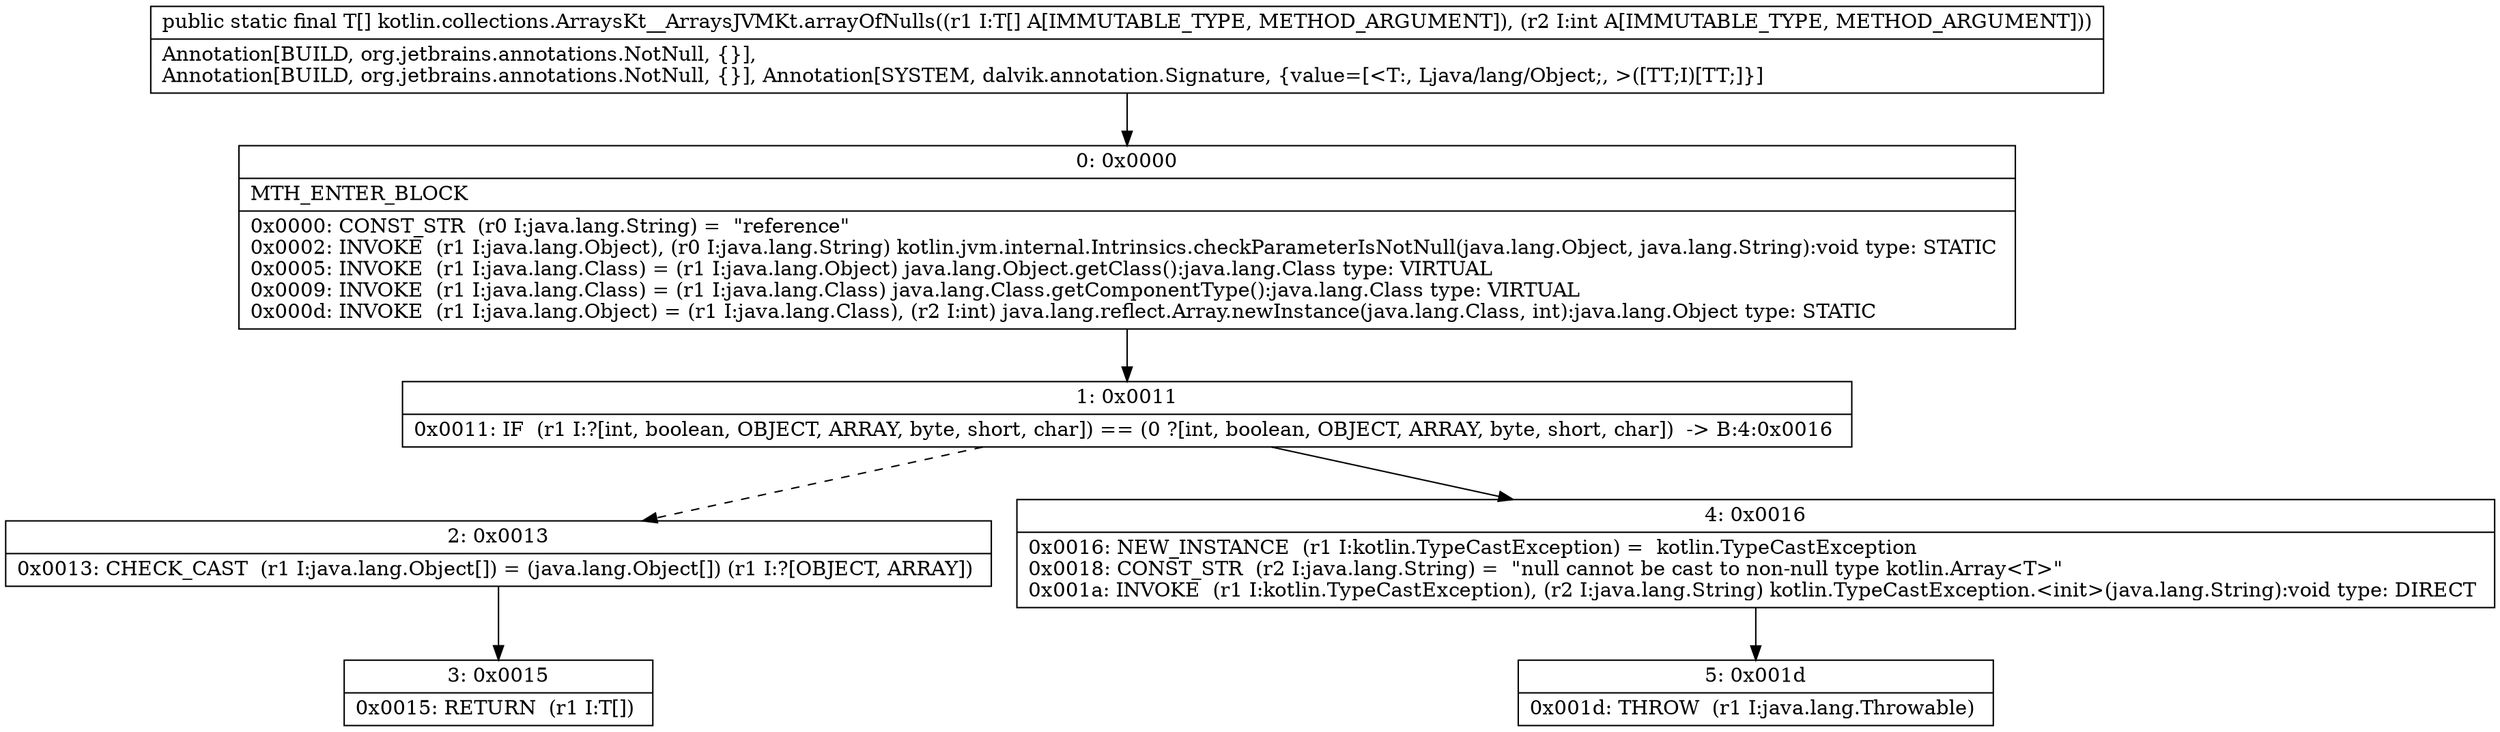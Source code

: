 digraph "CFG forkotlin.collections.ArraysKt__ArraysJVMKt.arrayOfNulls([Ljava\/lang\/Object;I)[Ljava\/lang\/Object;" {
Node_0 [shape=record,label="{0\:\ 0x0000|MTH_ENTER_BLOCK\l|0x0000: CONST_STR  (r0 I:java.lang.String) =  \"reference\" \l0x0002: INVOKE  (r1 I:java.lang.Object), (r0 I:java.lang.String) kotlin.jvm.internal.Intrinsics.checkParameterIsNotNull(java.lang.Object, java.lang.String):void type: STATIC \l0x0005: INVOKE  (r1 I:java.lang.Class) = (r1 I:java.lang.Object) java.lang.Object.getClass():java.lang.Class type: VIRTUAL \l0x0009: INVOKE  (r1 I:java.lang.Class) = (r1 I:java.lang.Class) java.lang.Class.getComponentType():java.lang.Class type: VIRTUAL \l0x000d: INVOKE  (r1 I:java.lang.Object) = (r1 I:java.lang.Class), (r2 I:int) java.lang.reflect.Array.newInstance(java.lang.Class, int):java.lang.Object type: STATIC \l}"];
Node_1 [shape=record,label="{1\:\ 0x0011|0x0011: IF  (r1 I:?[int, boolean, OBJECT, ARRAY, byte, short, char]) == (0 ?[int, boolean, OBJECT, ARRAY, byte, short, char])  \-\> B:4:0x0016 \l}"];
Node_2 [shape=record,label="{2\:\ 0x0013|0x0013: CHECK_CAST  (r1 I:java.lang.Object[]) = (java.lang.Object[]) (r1 I:?[OBJECT, ARRAY]) \l}"];
Node_3 [shape=record,label="{3\:\ 0x0015|0x0015: RETURN  (r1 I:T[]) \l}"];
Node_4 [shape=record,label="{4\:\ 0x0016|0x0016: NEW_INSTANCE  (r1 I:kotlin.TypeCastException) =  kotlin.TypeCastException \l0x0018: CONST_STR  (r2 I:java.lang.String) =  \"null cannot be cast to non\-null type kotlin.Array\<T\>\" \l0x001a: INVOKE  (r1 I:kotlin.TypeCastException), (r2 I:java.lang.String) kotlin.TypeCastException.\<init\>(java.lang.String):void type: DIRECT \l}"];
Node_5 [shape=record,label="{5\:\ 0x001d|0x001d: THROW  (r1 I:java.lang.Throwable) \l}"];
MethodNode[shape=record,label="{public static final T[] kotlin.collections.ArraysKt__ArraysJVMKt.arrayOfNulls((r1 I:T[] A[IMMUTABLE_TYPE, METHOD_ARGUMENT]), (r2 I:int A[IMMUTABLE_TYPE, METHOD_ARGUMENT]))  | Annotation[BUILD, org.jetbrains.annotations.NotNull, \{\}], \lAnnotation[BUILD, org.jetbrains.annotations.NotNull, \{\}], Annotation[SYSTEM, dalvik.annotation.Signature, \{value=[\<T:, Ljava\/lang\/Object;, \>([TT;I)[TT;]\}]\l}"];
MethodNode -> Node_0;
Node_0 -> Node_1;
Node_1 -> Node_2[style=dashed];
Node_1 -> Node_4;
Node_2 -> Node_3;
Node_4 -> Node_5;
}

